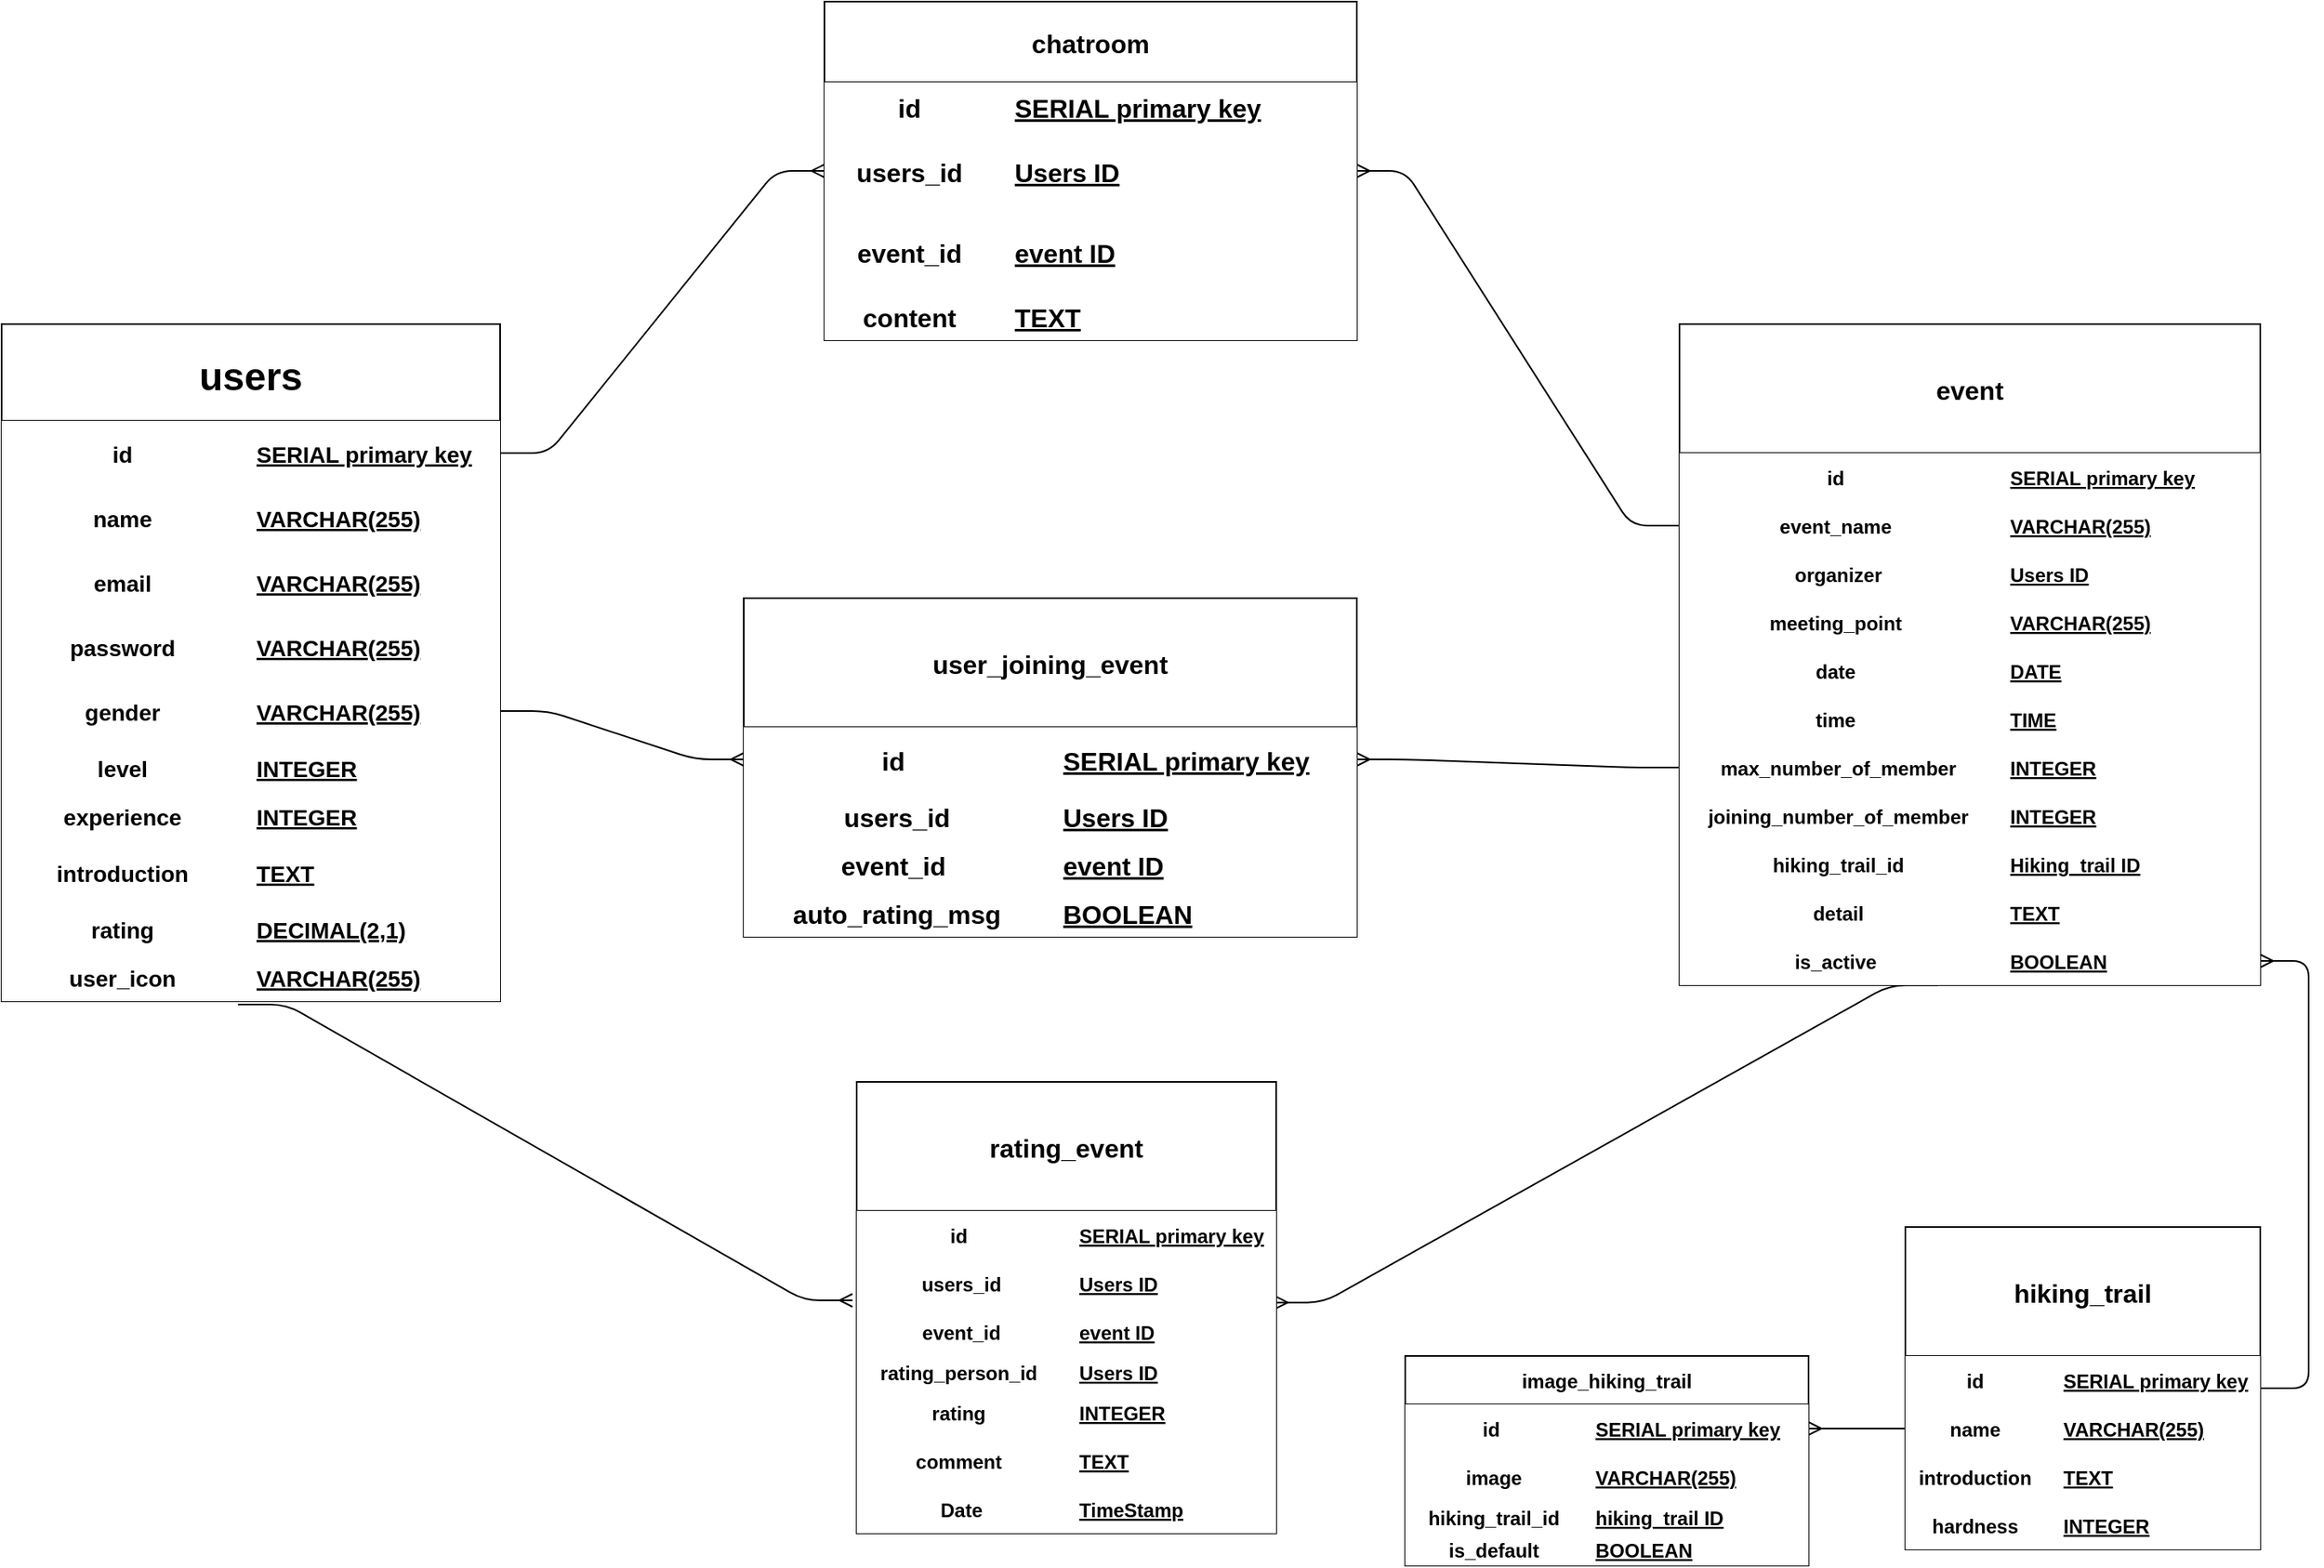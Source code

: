 <mxfile version="14.2.6" type="device"><diagram id="65VvHo6--kCIn4KXoi39" name="Page-1"><mxGraphModel dx="1625" dy="1591" grid="1" gridSize="10" guides="1" tooltips="1" connect="1" arrows="1" fold="1" page="1" pageScale="1" pageWidth="827" pageHeight="1169" math="0" shadow="0"><root><mxCell id="0"/><mxCell id="1" parent="0"/><mxCell id="d0yQMke6JM1EVP33kVht-113" value="" style="edgeStyle=entityRelationEdgeStyle;fontSize=12;html=1;endArrow=ERmany;entryX=0;entryY=0.5;entryDx=0;entryDy=0;" parent="1" source="-zenPWLFXA5SUry6Ur8m-55" target="-zenPWLFXA5SUry6Ur8m-111" edge="1"><mxGeometry width="100" height="100" relative="1" as="geometry"><mxPoint x="-160" y="-700" as="sourcePoint"/><mxPoint x="-130" y="-550" as="targetPoint"/></mxGeometry></mxCell><mxCell id="d0yQMke6JM1EVP33kVht-120" value="" style="edgeStyle=entityRelationEdgeStyle;fontSize=12;html=1;endArrow=ERmany;exitX=0;exitY=0.5;exitDx=0;exitDy=0;entryX=1;entryY=0.5;entryDx=0;entryDy=0;" parent="1" source="-zenPWLFXA5SUry6Ur8m-220" target="-zenPWLFXA5SUry6Ur8m-79" edge="1"><mxGeometry width="100" height="100" relative="1" as="geometry"><mxPoint x="310" y="-1010" as="sourcePoint"/><mxPoint x="370" y="-1010" as="targetPoint"/></mxGeometry></mxCell><mxCell id="d0yQMke6JM1EVP33kVht-121" value="" style="edgeStyle=entityRelationEdgeStyle;fontSize=12;html=1;endArrow=ERmany;entryX=0;entryY=0.5;entryDx=0;entryDy=0;" parent="1" source="-zenPWLFXA5SUry6Ur8m-19" target="-zenPWLFXA5SUry6Ur8m-79" edge="1"><mxGeometry width="100" height="100" relative="1" as="geometry"><mxPoint x="-180" y="-910" as="sourcePoint"/><mxPoint x="-230" y="-936" as="targetPoint"/></mxGeometry></mxCell><mxCell id="d0yQMke6JM1EVP33kVht-123" value="" style="edgeStyle=entityRelationEdgeStyle;fontSize=12;html=1;endArrow=ERmany;entryX=-0.01;entryY=0.85;entryDx=0;entryDy=0;entryPerimeter=0;exitX=0.474;exitY=1.067;exitDx=0;exitDy=0;exitPerimeter=0;" parent="1" source="-zenPWLFXA5SUry6Ur8m-40" target="-zenPWLFXA5SUry6Ur8m-158" edge="1"><mxGeometry width="100" height="100" relative="1" as="geometry"><mxPoint x="-388" y="-520" as="sourcePoint"/><mxPoint x="-380" y="-350" as="targetPoint"/></mxGeometry></mxCell><mxCell id="d0yQMke6JM1EVP33kVht-122" value="" style="edgeStyle=entityRelationEdgeStyle;fontSize=12;html=1;endArrow=ERmany;entryX=0.997;entryY=-0.106;entryDx=0;entryDy=0;entryPerimeter=0;exitX=0.445;exitY=1.003;exitDx=0;exitDy=0;exitPerimeter=0;" parent="1" source="-zenPWLFXA5SUry6Ur8m-241" target="-zenPWLFXA5SUry6Ur8m-161" edge="1"><mxGeometry width="100" height="100" relative="1" as="geometry"><mxPoint x="290" y="-450" as="sourcePoint"/><mxPoint x="440" y="-520" as="targetPoint"/></mxGeometry></mxCell><mxCell id="d0yQMke6JM1EVP33kVht-112" value="" style="edgeStyle=entityRelationEdgeStyle;fontSize=12;html=1;endArrow=ERmany;" parent="1" source="-zenPWLFXA5SUry6Ur8m-253" target="-zenPWLFXA5SUry6Ur8m-111" edge="1"><mxGeometry width="100" height="100" relative="1" as="geometry"><mxPoint x="304" y="-600" as="sourcePoint"/><mxPoint x="250" y="-685" as="targetPoint"/></mxGeometry></mxCell><mxCell id="-zenPWLFXA5SUry6Ur8m-18" value="users" style="shape=table;startSize=60;container=1;collapsible=1;childLayout=tableLayout;fixedRows=1;rowLines=0;fontStyle=1;align=center;resizeLast=1;gradientColor=none;fontSize=24;" parent="1" vertex="1"><mxGeometry x="-730" y="-890" width="309" height="420" as="geometry"/></mxCell><mxCell id="-zenPWLFXA5SUry6Ur8m-19" value="" style="shape=partialRectangle;collapsible=0;dropTarget=0;pointerEvents=0;top=0;left=0;bottom=0;right=0;points=[[0,0.5],[1,0.5]];portConstraint=eastwest;" parent="-zenPWLFXA5SUry6Ur8m-18" vertex="1"><mxGeometry y="60" width="309" height="40" as="geometry"/></mxCell><mxCell id="-zenPWLFXA5SUry6Ur8m-20" value="id" style="shape=partialRectangle;connectable=0;top=0;left=0;bottom=0;right=0;fontStyle=1;overflow=hidden;fontSize=14;" parent="-zenPWLFXA5SUry6Ur8m-19" vertex="1"><mxGeometry width="150.0" height="40" as="geometry"/></mxCell><mxCell id="-zenPWLFXA5SUry6Ur8m-21" value="SERIAL primary key" style="shape=partialRectangle;connectable=0;top=0;left=0;bottom=0;right=0;align=left;spacingLeft=6;fontStyle=5;overflow=hidden;fontSize=14;" parent="-zenPWLFXA5SUry6Ur8m-19" vertex="1"><mxGeometry x="150.0" width="159.0" height="40" as="geometry"/></mxCell><mxCell id="-zenPWLFXA5SUry6Ur8m-22" value="" style="shape=partialRectangle;collapsible=0;dropTarget=0;pointerEvents=0;top=0;left=0;bottom=1;right=0;points=[[0,0.5],[1,0.5]];portConstraint=eastwest;fontSize=14;" parent="-zenPWLFXA5SUry6Ur8m-18" vertex="1"><mxGeometry y="100" width="309" height="40" as="geometry"/></mxCell><mxCell id="-zenPWLFXA5SUry6Ur8m-23" value="name" style="shape=partialRectangle;connectable=0;top=0;left=0;bottom=0;right=0;fontStyle=1;overflow=hidden;fontSize=14;" parent="-zenPWLFXA5SUry6Ur8m-22" vertex="1"><mxGeometry width="150.0" height="40" as="geometry"/></mxCell><mxCell id="-zenPWLFXA5SUry6Ur8m-24" value="VARCHAR(255)" style="shape=partialRectangle;connectable=0;top=0;left=0;bottom=0;right=0;align=left;spacingLeft=6;fontStyle=5;overflow=hidden;fontSize=14;" parent="-zenPWLFXA5SUry6Ur8m-22" vertex="1"><mxGeometry x="150.0" width="159.0" height="40" as="geometry"/></mxCell><mxCell id="-zenPWLFXA5SUry6Ur8m-61" style="shape=partialRectangle;collapsible=0;dropTarget=0;pointerEvents=0;top=0;left=0;bottom=1;right=0;points=[[0,0.5],[1,0.5]];portConstraint=eastwest;fontSize=14;" parent="-zenPWLFXA5SUry6Ur8m-18" vertex="1"><mxGeometry y="140" width="309" height="40" as="geometry"/></mxCell><mxCell id="-zenPWLFXA5SUry6Ur8m-62" value="email" style="shape=partialRectangle;connectable=0;top=0;left=0;bottom=0;right=0;fontStyle=1;overflow=hidden;fontSize=14;" parent="-zenPWLFXA5SUry6Ur8m-61" vertex="1"><mxGeometry width="150.0" height="40" as="geometry"/></mxCell><mxCell id="-zenPWLFXA5SUry6Ur8m-63" value="VARCHAR(255)" style="shape=partialRectangle;connectable=0;top=0;left=0;bottom=0;right=0;align=left;spacingLeft=6;fontStyle=5;overflow=hidden;fontSize=14;" parent="-zenPWLFXA5SUry6Ur8m-61" vertex="1"><mxGeometry x="150.0" width="159.0" height="40" as="geometry"/></mxCell><mxCell id="-zenPWLFXA5SUry6Ur8m-58" style="shape=partialRectangle;collapsible=0;dropTarget=0;pointerEvents=0;top=0;left=0;bottom=1;right=0;points=[[0,0.5],[1,0.5]];portConstraint=eastwest;fontSize=14;" parent="-zenPWLFXA5SUry6Ur8m-18" vertex="1"><mxGeometry y="180" width="309" height="40" as="geometry"/></mxCell><mxCell id="-zenPWLFXA5SUry6Ur8m-59" value="password" style="shape=partialRectangle;connectable=0;top=0;left=0;bottom=0;right=0;fontStyle=1;overflow=hidden;fontSize=14;" parent="-zenPWLFXA5SUry6Ur8m-58" vertex="1"><mxGeometry width="150.0" height="40" as="geometry"/></mxCell><mxCell id="-zenPWLFXA5SUry6Ur8m-60" value="VARCHAR(255)" style="shape=partialRectangle;connectable=0;top=0;left=0;bottom=0;right=0;align=left;spacingLeft=6;fontStyle=5;overflow=hidden;fontSize=14;" parent="-zenPWLFXA5SUry6Ur8m-58" vertex="1"><mxGeometry x="150.0" width="159.0" height="40" as="geometry"/></mxCell><mxCell id="-zenPWLFXA5SUry6Ur8m-55" style="shape=partialRectangle;collapsible=0;dropTarget=0;pointerEvents=0;top=0;left=0;bottom=1;right=0;points=[[0,0.5],[1,0.5]];portConstraint=eastwest;fontSize=14;" parent="-zenPWLFXA5SUry6Ur8m-18" vertex="1"><mxGeometry y="220" width="309" height="40" as="geometry"/></mxCell><mxCell id="-zenPWLFXA5SUry6Ur8m-56" value="gender" style="shape=partialRectangle;connectable=0;top=0;left=0;bottom=0;right=0;fontStyle=1;overflow=hidden;fontSize=14;" parent="-zenPWLFXA5SUry6Ur8m-55" vertex="1"><mxGeometry width="150.0" height="40" as="geometry"/></mxCell><mxCell id="-zenPWLFXA5SUry6Ur8m-57" value="VARCHAR(255)" style="shape=partialRectangle;connectable=0;top=0;left=0;bottom=0;right=0;align=left;spacingLeft=6;fontStyle=5;overflow=hidden;fontSize=14;" parent="-zenPWLFXA5SUry6Ur8m-55" vertex="1"><mxGeometry x="150.0" width="159.0" height="40" as="geometry"/></mxCell><mxCell id="-zenPWLFXA5SUry6Ur8m-52" style="shape=partialRectangle;collapsible=0;dropTarget=0;pointerEvents=0;top=0;left=0;bottom=1;right=0;points=[[0,0.5],[1,0.5]];portConstraint=eastwest;fontSize=14;" parent="-zenPWLFXA5SUry6Ur8m-18" vertex="1"><mxGeometry y="260" width="309" height="30" as="geometry"/></mxCell><mxCell id="-zenPWLFXA5SUry6Ur8m-53" value="level" style="shape=partialRectangle;connectable=0;top=0;left=0;bottom=0;right=0;fontStyle=1;overflow=hidden;fontSize=14;" parent="-zenPWLFXA5SUry6Ur8m-52" vertex="1"><mxGeometry width="150.0" height="30" as="geometry"/></mxCell><mxCell id="-zenPWLFXA5SUry6Ur8m-54" value="INTEGER" style="shape=partialRectangle;connectable=0;top=0;left=0;bottom=0;right=0;align=left;spacingLeft=6;fontStyle=5;overflow=hidden;fontSize=14;" parent="-zenPWLFXA5SUry6Ur8m-52" vertex="1"><mxGeometry x="150.0" width="159.0" height="30" as="geometry"/></mxCell><mxCell id="-zenPWLFXA5SUry6Ur8m-49" style="shape=partialRectangle;collapsible=0;dropTarget=0;pointerEvents=0;top=0;left=0;bottom=1;right=0;points=[[0,0.5],[1,0.5]];portConstraint=eastwest;fontSize=14;" parent="-zenPWLFXA5SUry6Ur8m-18" vertex="1"><mxGeometry y="290" width="309" height="30" as="geometry"/></mxCell><mxCell id="-zenPWLFXA5SUry6Ur8m-50" value="experience" style="shape=partialRectangle;connectable=0;top=0;left=0;bottom=0;right=0;fontStyle=1;overflow=hidden;fontSize=14;" parent="-zenPWLFXA5SUry6Ur8m-49" vertex="1"><mxGeometry width="150.0" height="30" as="geometry"/></mxCell><mxCell id="-zenPWLFXA5SUry6Ur8m-51" value="INTEGER" style="shape=partialRectangle;connectable=0;top=0;left=0;bottom=0;right=0;align=left;spacingLeft=6;fontStyle=5;overflow=hidden;fontSize=14;" parent="-zenPWLFXA5SUry6Ur8m-49" vertex="1"><mxGeometry x="150.0" width="159.0" height="30" as="geometry"/></mxCell><mxCell id="-zenPWLFXA5SUry6Ur8m-46" style="shape=partialRectangle;collapsible=0;dropTarget=0;pointerEvents=0;top=0;left=0;bottom=1;right=0;points=[[0,0.5],[1,0.5]];portConstraint=eastwest;fontSize=14;" parent="-zenPWLFXA5SUry6Ur8m-18" vertex="1"><mxGeometry y="320" width="309" height="40" as="geometry"/></mxCell><mxCell id="-zenPWLFXA5SUry6Ur8m-47" value="introduction" style="shape=partialRectangle;connectable=0;top=0;left=0;bottom=0;right=0;fontStyle=1;overflow=hidden;fontSize=14;" parent="-zenPWLFXA5SUry6Ur8m-46" vertex="1"><mxGeometry width="150.0" height="40" as="geometry"/></mxCell><mxCell id="-zenPWLFXA5SUry6Ur8m-48" value="TEXT" style="shape=partialRectangle;connectable=0;top=0;left=0;bottom=0;right=0;align=left;spacingLeft=6;fontStyle=5;overflow=hidden;fontSize=14;" parent="-zenPWLFXA5SUry6Ur8m-46" vertex="1"><mxGeometry x="150.0" width="159.0" height="40" as="geometry"/></mxCell><mxCell id="-zenPWLFXA5SUry6Ur8m-43" style="shape=partialRectangle;collapsible=0;dropTarget=0;pointerEvents=0;top=0;left=0;bottom=1;right=0;points=[[0,0.5],[1,0.5]];portConstraint=eastwest;fontSize=14;" parent="-zenPWLFXA5SUry6Ur8m-18" vertex="1"><mxGeometry y="360" width="309" height="30" as="geometry"/></mxCell><mxCell id="-zenPWLFXA5SUry6Ur8m-44" value="rating" style="shape=partialRectangle;connectable=0;top=0;left=0;bottom=0;right=0;fontStyle=1;overflow=hidden;fontSize=14;" parent="-zenPWLFXA5SUry6Ur8m-43" vertex="1"><mxGeometry width="150.0" height="30" as="geometry"/></mxCell><mxCell id="-zenPWLFXA5SUry6Ur8m-45" value="DECIMAL(2,1)" style="shape=partialRectangle;connectable=0;top=0;left=0;bottom=0;right=0;align=left;spacingLeft=6;fontStyle=5;overflow=hidden;fontSize=14;" parent="-zenPWLFXA5SUry6Ur8m-43" vertex="1"><mxGeometry x="150.0" width="159.0" height="30" as="geometry"/></mxCell><mxCell id="-zenPWLFXA5SUry6Ur8m-40" style="shape=partialRectangle;collapsible=0;dropTarget=0;pointerEvents=0;top=0;left=0;bottom=1;right=0;points=[[0,0.5],[1,0.5]];portConstraint=eastwest;fontSize=14;" parent="-zenPWLFXA5SUry6Ur8m-18" vertex="1"><mxGeometry y="390" width="309" height="30" as="geometry"/></mxCell><mxCell id="-zenPWLFXA5SUry6Ur8m-41" value="user_icon" style="shape=partialRectangle;connectable=0;top=0;left=0;bottom=0;right=0;fontStyle=1;overflow=hidden;fontSize=14;" parent="-zenPWLFXA5SUry6Ur8m-40" vertex="1"><mxGeometry width="150.0" height="30" as="geometry"/></mxCell><mxCell id="-zenPWLFXA5SUry6Ur8m-42" value="VARCHAR(255)" style="shape=partialRectangle;connectable=0;top=0;left=0;bottom=0;right=0;align=left;spacingLeft=6;fontStyle=5;overflow=hidden;fontSize=14;" parent="-zenPWLFXA5SUry6Ur8m-40" vertex="1"><mxGeometry x="150.0" width="159.0" height="30" as="geometry"/></mxCell><mxCell id="-zenPWLFXA5SUry6Ur8m-79" value="chatroom" style="shape=table;startSize=50;container=1;collapsible=1;childLayout=tableLayout;fixedRows=1;rowLines=0;fontStyle=1;align=center;resizeLast=1;strokeColor=#000000;gradientColor=none;fontSize=16;" parent="1" vertex="1"><mxGeometry x="-220" y="-1090" width="330" height="210" as="geometry"/></mxCell><mxCell id="-zenPWLFXA5SUry6Ur8m-80" value="" style="shape=partialRectangle;collapsible=0;dropTarget=0;pointerEvents=0;top=0;left=0;bottom=0;right=0;points=[[0,0.5],[1,0.5]];portConstraint=eastwest;fontSize=16;" parent="-zenPWLFXA5SUry6Ur8m-79" vertex="1"><mxGeometry y="50" width="330" height="30" as="geometry"/></mxCell><mxCell id="-zenPWLFXA5SUry6Ur8m-81" value="id " style="shape=partialRectangle;connectable=0;top=0;left=0;bottom=0;right=0;fontStyle=1;overflow=hidden;fontSize=16;" parent="-zenPWLFXA5SUry6Ur8m-80" vertex="1"><mxGeometry width="110" height="30" as="geometry"/></mxCell><mxCell id="-zenPWLFXA5SUry6Ur8m-82" value="SERIAL primary key" style="shape=partialRectangle;connectable=0;top=0;left=0;bottom=0;right=0;align=left;spacingLeft=6;fontStyle=5;overflow=hidden;fontSize=16;" parent="-zenPWLFXA5SUry6Ur8m-80" vertex="1"><mxGeometry x="110" width="220" height="30" as="geometry"/></mxCell><mxCell id="-zenPWLFXA5SUry6Ur8m-98" style="shape=partialRectangle;collapsible=0;dropTarget=0;pointerEvents=0;top=0;left=0;bottom=0;right=0;points=[[0,0.5],[1,0.5]];portConstraint=eastwest;fontSize=16;" parent="-zenPWLFXA5SUry6Ur8m-79" vertex="1"><mxGeometry y="80" width="330" height="50" as="geometry"/></mxCell><mxCell id="-zenPWLFXA5SUry6Ur8m-99" value="users_id " style="shape=partialRectangle;connectable=0;top=0;left=0;bottom=0;right=0;fontStyle=1;overflow=hidden;fontSize=16;" parent="-zenPWLFXA5SUry6Ur8m-98" vertex="1"><mxGeometry width="110" height="50" as="geometry"/></mxCell><mxCell id="-zenPWLFXA5SUry6Ur8m-100" value="Users ID" style="shape=partialRectangle;connectable=0;top=0;left=0;bottom=0;right=0;align=left;spacingLeft=6;fontStyle=5;overflow=hidden;fontSize=16;" parent="-zenPWLFXA5SUry6Ur8m-98" vertex="1"><mxGeometry x="110" width="220" height="50" as="geometry"/></mxCell><mxCell id="-zenPWLFXA5SUry6Ur8m-101" style="shape=partialRectangle;collapsible=0;dropTarget=0;pointerEvents=0;top=0;left=0;bottom=0;right=0;points=[[0,0.5],[1,0.5]];portConstraint=eastwest;fontSize=16;" parent="-zenPWLFXA5SUry6Ur8m-79" vertex="1"><mxGeometry y="130" width="330" height="50" as="geometry"/></mxCell><mxCell id="-zenPWLFXA5SUry6Ur8m-102" value="event_id " style="shape=partialRectangle;connectable=0;top=0;left=0;bottom=0;right=0;fontStyle=1;overflow=hidden;fontSize=16;" parent="-zenPWLFXA5SUry6Ur8m-101" vertex="1"><mxGeometry width="110" height="50" as="geometry"/></mxCell><mxCell id="-zenPWLFXA5SUry6Ur8m-103" value="event ID" style="shape=partialRectangle;connectable=0;top=0;left=0;bottom=0;right=0;align=left;spacingLeft=6;fontStyle=5;overflow=hidden;fontSize=16;" parent="-zenPWLFXA5SUry6Ur8m-101" vertex="1"><mxGeometry x="110" width="220" height="50" as="geometry"/></mxCell><mxCell id="-zenPWLFXA5SUry6Ur8m-104" style="shape=partialRectangle;collapsible=0;dropTarget=0;pointerEvents=0;top=0;left=0;bottom=0;right=0;points=[[0,0.5],[1,0.5]];portConstraint=eastwest;fontSize=16;" parent="-zenPWLFXA5SUry6Ur8m-79" vertex="1"><mxGeometry y="180" width="330" height="30" as="geometry"/></mxCell><mxCell id="-zenPWLFXA5SUry6Ur8m-105" value="content " style="shape=partialRectangle;connectable=0;top=0;left=0;bottom=0;right=0;fontStyle=1;overflow=hidden;fontSize=16;" parent="-zenPWLFXA5SUry6Ur8m-104" vertex="1"><mxGeometry width="110" height="30" as="geometry"/></mxCell><mxCell id="-zenPWLFXA5SUry6Ur8m-106" value="TEXT" style="shape=partialRectangle;connectable=0;top=0;left=0;bottom=0;right=0;align=left;spacingLeft=6;fontStyle=5;overflow=hidden;fontSize=16;" parent="-zenPWLFXA5SUry6Ur8m-104" vertex="1"><mxGeometry x="110" width="220" height="30" as="geometry"/></mxCell><mxCell id="-zenPWLFXA5SUry6Ur8m-110" value="user_joining_event" style="shape=table;startSize=80;container=1;collapsible=1;childLayout=tableLayout;fixedRows=1;rowLines=0;fontStyle=1;align=center;resizeLast=1;strokeColor=#000000;gradientColor=none;fontSize=16;" parent="1" vertex="1"><mxGeometry x="-270" y="-720" width="380" height="210" as="geometry"/></mxCell><mxCell id="-zenPWLFXA5SUry6Ur8m-111" value="" style="shape=partialRectangle;collapsible=0;dropTarget=0;pointerEvents=0;top=0;left=0;bottom=0;right=0;points=[[0,0.5],[1,0.5]];portConstraint=eastwest;fontSize=16;" parent="-zenPWLFXA5SUry6Ur8m-110" vertex="1"><mxGeometry y="80" width="380" height="40" as="geometry"/></mxCell><mxCell id="-zenPWLFXA5SUry6Ur8m-112" value="id " style="shape=partialRectangle;connectable=0;top=0;left=0;bottom=0;right=0;fontStyle=1;overflow=hidden;fontSize=16;" parent="-zenPWLFXA5SUry6Ur8m-111" vertex="1"><mxGeometry width="190" height="40" as="geometry"/></mxCell><mxCell id="-zenPWLFXA5SUry6Ur8m-113" value="SERIAL primary key" style="shape=partialRectangle;connectable=0;top=0;left=0;bottom=0;right=0;align=left;spacingLeft=6;fontStyle=5;overflow=hidden;fontSize=16;" parent="-zenPWLFXA5SUry6Ur8m-111" vertex="1"><mxGeometry x="190" width="190" height="40" as="geometry"/></mxCell><mxCell id="-zenPWLFXA5SUry6Ur8m-129" style="shape=partialRectangle;collapsible=0;dropTarget=0;pointerEvents=0;top=0;left=0;bottom=0;right=0;points=[[0,0.5],[1,0.5]];portConstraint=eastwest;fontSize=16;" parent="-zenPWLFXA5SUry6Ur8m-110" vertex="1"><mxGeometry y="120" width="380" height="30" as="geometry"/></mxCell><mxCell id="-zenPWLFXA5SUry6Ur8m-130" value="users_id" style="shape=partialRectangle;connectable=0;top=0;left=0;bottom=0;right=0;fontStyle=1;overflow=hidden;fontSize=16;" parent="-zenPWLFXA5SUry6Ur8m-129" vertex="1"><mxGeometry width="190" height="30" as="geometry"/></mxCell><mxCell id="-zenPWLFXA5SUry6Ur8m-131" value="Users ID" style="shape=partialRectangle;connectable=0;top=0;left=0;bottom=0;right=0;align=left;spacingLeft=6;fontStyle=5;overflow=hidden;fontSize=16;" parent="-zenPWLFXA5SUry6Ur8m-129" vertex="1"><mxGeometry x="190" width="190" height="30" as="geometry"/></mxCell><mxCell id="-zenPWLFXA5SUry6Ur8m-132" style="shape=partialRectangle;collapsible=0;dropTarget=0;pointerEvents=0;top=0;left=0;bottom=0;right=0;points=[[0,0.5],[1,0.5]];portConstraint=eastwest;fontSize=16;" parent="-zenPWLFXA5SUry6Ur8m-110" vertex="1"><mxGeometry y="150" width="380" height="30" as="geometry"/></mxCell><mxCell id="-zenPWLFXA5SUry6Ur8m-133" value="event_id " style="shape=partialRectangle;connectable=0;top=0;left=0;bottom=0;right=0;fontStyle=1;overflow=hidden;fontSize=16;" parent="-zenPWLFXA5SUry6Ur8m-132" vertex="1"><mxGeometry width="190" height="30" as="geometry"/></mxCell><mxCell id="-zenPWLFXA5SUry6Ur8m-134" value="event ID" style="shape=partialRectangle;connectable=0;top=0;left=0;bottom=0;right=0;align=left;spacingLeft=6;fontStyle=5;overflow=hidden;fontSize=16;" parent="-zenPWLFXA5SUry6Ur8m-132" vertex="1"><mxGeometry x="190" width="190" height="30" as="geometry"/></mxCell><mxCell id="W8MikCeuZX580ekkMF8j-58" style="shape=partialRectangle;collapsible=0;dropTarget=0;pointerEvents=0;top=0;left=0;bottom=0;right=0;points=[[0,0.5],[1,0.5]];portConstraint=eastwest;fontSize=16;" parent="-zenPWLFXA5SUry6Ur8m-110" vertex="1"><mxGeometry y="180" width="380" height="30" as="geometry"/></mxCell><mxCell id="W8MikCeuZX580ekkMF8j-59" value="auto_rating_msg" style="shape=partialRectangle;connectable=0;top=0;left=0;bottom=0;right=0;fontStyle=1;overflow=hidden;fontSize=16;" parent="W8MikCeuZX580ekkMF8j-58" vertex="1"><mxGeometry width="190" height="30" as="geometry"/></mxCell><mxCell id="W8MikCeuZX580ekkMF8j-60" value="BOOLEAN" style="shape=partialRectangle;connectable=0;top=0;left=0;bottom=0;right=0;align=left;spacingLeft=6;fontStyle=5;overflow=hidden;fontSize=16;" parent="W8MikCeuZX580ekkMF8j-58" vertex="1"><mxGeometry x="190" width="190" height="30" as="geometry"/></mxCell><mxCell id="-zenPWLFXA5SUry6Ur8m-139" value="rating_event" style="shape=table;startSize=80;container=1;collapsible=1;childLayout=tableLayout;fixedRows=1;rowLines=0;fontStyle=1;align=center;resizeLast=1;strokeColor=#000000;gradientColor=none;fontSize=16;" parent="1" vertex="1"><mxGeometry x="-200" y="-420" width="260" height="280.0" as="geometry"/></mxCell><mxCell id="-zenPWLFXA5SUry6Ur8m-143" value="" style="shape=partialRectangle;collapsible=0;dropTarget=0;pointerEvents=0;top=0;left=0;bottom=1;right=0;points=[[0,0.5],[1,0.5]];portConstraint=eastwest;" parent="-zenPWLFXA5SUry6Ur8m-139" vertex="1"><mxGeometry y="80" width="260" height="30" as="geometry"/></mxCell><mxCell id="-zenPWLFXA5SUry6Ur8m-144" value="id " style="shape=partialRectangle;connectable=0;top=0;left=0;bottom=0;right=0;fontStyle=1;overflow=hidden;" parent="-zenPWLFXA5SUry6Ur8m-143" vertex="1"><mxGeometry width="130" height="30" as="geometry"/></mxCell><mxCell id="-zenPWLFXA5SUry6Ur8m-145" value="SERIAL primary key" style="shape=partialRectangle;connectable=0;top=0;left=0;bottom=0;right=0;align=left;spacingLeft=6;fontStyle=5;overflow=hidden;" parent="-zenPWLFXA5SUry6Ur8m-143" vertex="1"><mxGeometry x="130" width="130" height="30" as="geometry"/></mxCell><mxCell id="-zenPWLFXA5SUry6Ur8m-158" style="shape=partialRectangle;collapsible=0;dropTarget=0;pointerEvents=0;top=0;left=0;bottom=1;right=0;points=[[0,0.5],[1,0.5]];portConstraint=eastwest;" parent="-zenPWLFXA5SUry6Ur8m-139" vertex="1"><mxGeometry y="110" width="260" height="30" as="geometry"/></mxCell><mxCell id="-zenPWLFXA5SUry6Ur8m-159" value="users_id" style="shape=partialRectangle;connectable=0;top=0;left=0;bottom=0;right=0;fontStyle=1;overflow=hidden;" parent="-zenPWLFXA5SUry6Ur8m-158" vertex="1"><mxGeometry width="130" height="30" as="geometry"/></mxCell><mxCell id="-zenPWLFXA5SUry6Ur8m-160" value="Users ID" style="shape=partialRectangle;connectable=0;top=0;left=0;bottom=0;right=0;align=left;spacingLeft=6;fontStyle=5;overflow=hidden;" parent="-zenPWLFXA5SUry6Ur8m-158" vertex="1"><mxGeometry x="130" width="130" height="30" as="geometry"/></mxCell><mxCell id="-zenPWLFXA5SUry6Ur8m-161" style="shape=partialRectangle;collapsible=0;dropTarget=0;pointerEvents=0;top=0;left=0;bottom=1;right=0;points=[[0,0.5],[1,0.5]];portConstraint=eastwest;" parent="-zenPWLFXA5SUry6Ur8m-139" vertex="1"><mxGeometry y="140" width="260" height="30" as="geometry"/></mxCell><mxCell id="-zenPWLFXA5SUry6Ur8m-162" value="event_id" style="shape=partialRectangle;connectable=0;top=0;left=0;bottom=0;right=0;fontStyle=1;overflow=hidden;" parent="-zenPWLFXA5SUry6Ur8m-161" vertex="1"><mxGeometry width="130" height="30" as="geometry"/></mxCell><mxCell id="-zenPWLFXA5SUry6Ur8m-163" value="event ID" style="shape=partialRectangle;connectable=0;top=0;left=0;bottom=0;right=0;align=left;spacingLeft=6;fontStyle=5;overflow=hidden;" parent="-zenPWLFXA5SUry6Ur8m-161" vertex="1"><mxGeometry x="130" width="130" height="30" as="geometry"/></mxCell><mxCell id="-zenPWLFXA5SUry6Ur8m-164" style="shape=partialRectangle;collapsible=0;dropTarget=0;pointerEvents=0;top=0;left=0;bottom=1;right=0;points=[[0,0.5],[1,0.5]];portConstraint=eastwest;" parent="-zenPWLFXA5SUry6Ur8m-139" vertex="1"><mxGeometry y="170" width="260" height="20" as="geometry"/></mxCell><mxCell id="-zenPWLFXA5SUry6Ur8m-165" value="rating_person_id " style="shape=partialRectangle;connectable=0;top=0;left=0;bottom=0;right=0;fontStyle=1;overflow=hidden;" parent="-zenPWLFXA5SUry6Ur8m-164" vertex="1"><mxGeometry width="130" height="20" as="geometry"/></mxCell><mxCell id="-zenPWLFXA5SUry6Ur8m-166" value="Users ID" style="shape=partialRectangle;connectable=0;top=0;left=0;bottom=0;right=0;align=left;spacingLeft=6;fontStyle=5;overflow=hidden;" parent="-zenPWLFXA5SUry6Ur8m-164" vertex="1"><mxGeometry x="130" width="130" height="20" as="geometry"/></mxCell><mxCell id="-zenPWLFXA5SUry6Ur8m-176" style="shape=partialRectangle;collapsible=0;dropTarget=0;pointerEvents=0;top=0;left=0;bottom=1;right=0;points=[[0,0.5],[1,0.5]];portConstraint=eastwest;" parent="-zenPWLFXA5SUry6Ur8m-139" vertex="1"><mxGeometry y="190" width="260" height="30" as="geometry"/></mxCell><mxCell id="-zenPWLFXA5SUry6Ur8m-177" value="rating " style="shape=partialRectangle;connectable=0;top=0;left=0;bottom=0;right=0;fontStyle=1;overflow=hidden;" parent="-zenPWLFXA5SUry6Ur8m-176" vertex="1"><mxGeometry width="130" height="30" as="geometry"/></mxCell><mxCell id="-zenPWLFXA5SUry6Ur8m-178" value="INTEGER" style="shape=partialRectangle;connectable=0;top=0;left=0;bottom=0;right=0;align=left;spacingLeft=6;fontStyle=5;overflow=hidden;" parent="-zenPWLFXA5SUry6Ur8m-176" vertex="1"><mxGeometry x="130" width="130" height="30" as="geometry"/></mxCell><mxCell id="-zenPWLFXA5SUry6Ur8m-173" style="shape=partialRectangle;collapsible=0;dropTarget=0;pointerEvents=0;top=0;left=0;bottom=1;right=0;points=[[0,0.5],[1,0.5]];portConstraint=eastwest;" parent="-zenPWLFXA5SUry6Ur8m-139" vertex="1"><mxGeometry y="220" width="260" height="30" as="geometry"/></mxCell><mxCell id="-zenPWLFXA5SUry6Ur8m-174" value="comment " style="shape=partialRectangle;connectable=0;top=0;left=0;bottom=0;right=0;fontStyle=1;overflow=hidden;" parent="-zenPWLFXA5SUry6Ur8m-173" vertex="1"><mxGeometry width="130" height="30" as="geometry"/></mxCell><mxCell id="-zenPWLFXA5SUry6Ur8m-175" value="TEXT" style="shape=partialRectangle;connectable=0;top=0;left=0;bottom=0;right=0;align=left;spacingLeft=6;fontStyle=5;overflow=hidden;" parent="-zenPWLFXA5SUry6Ur8m-173" vertex="1"><mxGeometry x="130" width="130" height="30" as="geometry"/></mxCell><mxCell id="61T6ts-IJY7HtGbAiDLm-1" style="shape=partialRectangle;collapsible=0;dropTarget=0;pointerEvents=0;top=0;left=0;bottom=1;right=0;points=[[0,0.5],[1,0.5]];portConstraint=eastwest;" vertex="1" parent="-zenPWLFXA5SUry6Ur8m-139"><mxGeometry y="250" width="260" height="30" as="geometry"/></mxCell><mxCell id="61T6ts-IJY7HtGbAiDLm-2" value="Date" style="shape=partialRectangle;connectable=0;top=0;left=0;bottom=0;right=0;fontStyle=1;overflow=hidden;" vertex="1" parent="61T6ts-IJY7HtGbAiDLm-1"><mxGeometry width="130" height="30" as="geometry"/></mxCell><mxCell id="61T6ts-IJY7HtGbAiDLm-3" value="TimeStamp" style="shape=partialRectangle;connectable=0;top=0;left=0;bottom=0;right=0;align=left;spacingLeft=6;fontStyle=5;overflow=hidden;" vertex="1" parent="61T6ts-IJY7HtGbAiDLm-1"><mxGeometry x="130" width="130" height="30" as="geometry"/></mxCell><mxCell id="-zenPWLFXA5SUry6Ur8m-179" value="hiking_trail" style="shape=table;startSize=80;container=1;collapsible=1;childLayout=tableLayout;fixedRows=1;rowLines=0;fontStyle=1;align=center;resizeLast=1;strokeColor=#000000;gradientColor=none;fontSize=16;" parent="1" vertex="1"><mxGeometry x="450" y="-330" width="220" height="200" as="geometry"/></mxCell><mxCell id="-zenPWLFXA5SUry6Ur8m-180" value="" style="shape=partialRectangle;collapsible=0;dropTarget=0;pointerEvents=0;top=0;left=0;bottom=0;right=0;points=[[0,0.5],[1,0.5]];portConstraint=eastwest;" parent="-zenPWLFXA5SUry6Ur8m-179" vertex="1"><mxGeometry y="80" width="220" height="30" as="geometry"/></mxCell><mxCell id="-zenPWLFXA5SUry6Ur8m-181" value="id " style="shape=partialRectangle;connectable=0;top=0;left=0;bottom=0;right=0;fontStyle=1;overflow=hidden;" parent="-zenPWLFXA5SUry6Ur8m-180" vertex="1"><mxGeometry width="90" height="30" as="geometry"/></mxCell><mxCell id="-zenPWLFXA5SUry6Ur8m-182" value="SERIAL primary key" style="shape=partialRectangle;connectable=0;top=0;left=0;bottom=0;right=0;align=left;spacingLeft=6;fontStyle=5;overflow=hidden;" parent="-zenPWLFXA5SUry6Ur8m-180" vertex="1"><mxGeometry x="90" width="130" height="30" as="geometry"/></mxCell><mxCell id="-zenPWLFXA5SUry6Ur8m-192" style="shape=partialRectangle;collapsible=0;dropTarget=0;pointerEvents=0;top=0;left=0;bottom=0;right=0;points=[[0,0.5],[1,0.5]];portConstraint=eastwest;" parent="-zenPWLFXA5SUry6Ur8m-179" vertex="1"><mxGeometry y="110" width="220" height="30" as="geometry"/></mxCell><mxCell id="-zenPWLFXA5SUry6Ur8m-193" value="name " style="shape=partialRectangle;connectable=0;top=0;left=0;bottom=0;right=0;fontStyle=1;overflow=hidden;" parent="-zenPWLFXA5SUry6Ur8m-192" vertex="1"><mxGeometry width="90" height="30" as="geometry"/></mxCell><mxCell id="-zenPWLFXA5SUry6Ur8m-194" value="VARCHAR(255)" style="shape=partialRectangle;connectable=0;top=0;left=0;bottom=0;right=0;align=left;spacingLeft=6;fontStyle=5;overflow=hidden;" parent="-zenPWLFXA5SUry6Ur8m-192" vertex="1"><mxGeometry x="90" width="130" height="30" as="geometry"/></mxCell><mxCell id="-zenPWLFXA5SUry6Ur8m-198" style="shape=partialRectangle;collapsible=0;dropTarget=0;pointerEvents=0;top=0;left=0;bottom=0;right=0;points=[[0,0.5],[1,0.5]];portConstraint=eastwest;" parent="-zenPWLFXA5SUry6Ur8m-179" vertex="1"><mxGeometry y="140" width="220" height="30" as="geometry"/></mxCell><mxCell id="-zenPWLFXA5SUry6Ur8m-199" value="introduction " style="shape=partialRectangle;connectable=0;top=0;left=0;bottom=0;right=0;fontStyle=1;overflow=hidden;" parent="-zenPWLFXA5SUry6Ur8m-198" vertex="1"><mxGeometry width="90" height="30" as="geometry"/></mxCell><mxCell id="-zenPWLFXA5SUry6Ur8m-200" value="TEXT" style="shape=partialRectangle;connectable=0;top=0;left=0;bottom=0;right=0;align=left;spacingLeft=6;fontStyle=5;overflow=hidden;" parent="-zenPWLFXA5SUry6Ur8m-198" vertex="1"><mxGeometry x="90" width="130" height="30" as="geometry"/></mxCell><mxCell id="-zenPWLFXA5SUry6Ur8m-204" style="shape=partialRectangle;collapsible=0;dropTarget=0;pointerEvents=0;top=0;left=0;bottom=0;right=0;points=[[0,0.5],[1,0.5]];portConstraint=eastwest;" parent="-zenPWLFXA5SUry6Ur8m-179" vertex="1"><mxGeometry y="170" width="220" height="30" as="geometry"/></mxCell><mxCell id="-zenPWLFXA5SUry6Ur8m-205" value="hardness " style="shape=partialRectangle;connectable=0;top=0;left=0;bottom=0;right=0;fontStyle=1;overflow=hidden;" parent="-zenPWLFXA5SUry6Ur8m-204" vertex="1"><mxGeometry width="90" height="30" as="geometry"/></mxCell><mxCell id="-zenPWLFXA5SUry6Ur8m-206" value="INTEGER" style="shape=partialRectangle;connectable=0;top=0;left=0;bottom=0;right=0;align=left;spacingLeft=6;fontStyle=5;overflow=hidden;" parent="-zenPWLFXA5SUry6Ur8m-204" vertex="1"><mxGeometry x="90" width="130" height="30" as="geometry"/></mxCell><mxCell id="-zenPWLFXA5SUry6Ur8m-207" value="event" style="shape=table;startSize=80;container=1;collapsible=1;childLayout=tableLayout;fixedRows=1;rowLines=0;fontStyle=1;align=center;resizeLast=1;strokeColor=#000000;gradientColor=none;fontSize=16;" parent="1" vertex="1"><mxGeometry x="310" y="-890" width="360" height="410" as="geometry"/></mxCell><mxCell id="-zenPWLFXA5SUry6Ur8m-208" value="" style="shape=partialRectangle;collapsible=0;dropTarget=0;pointerEvents=0;top=0;left=0;bottom=0;right=0;points=[[0,0.5],[1,0.5]];portConstraint=eastwest;" parent="-zenPWLFXA5SUry6Ur8m-207" vertex="1"><mxGeometry y="80" width="360" height="30" as="geometry"/></mxCell><mxCell id="-zenPWLFXA5SUry6Ur8m-209" value="id " style="shape=partialRectangle;connectable=0;top=0;left=0;bottom=0;right=0;fontStyle=1;overflow=hidden;" parent="-zenPWLFXA5SUry6Ur8m-208" vertex="1"><mxGeometry width="197.0" height="30" as="geometry"/></mxCell><mxCell id="-zenPWLFXA5SUry6Ur8m-210" value="SERIAL primary key" style="shape=partialRectangle;connectable=0;top=0;left=0;bottom=0;right=0;align=left;spacingLeft=6;fontStyle=5;overflow=hidden;" parent="-zenPWLFXA5SUry6Ur8m-208" vertex="1"><mxGeometry x="197.0" width="163.0" height="30" as="geometry"/></mxCell><mxCell id="-zenPWLFXA5SUry6Ur8m-220" style="shape=partialRectangle;collapsible=0;dropTarget=0;pointerEvents=0;top=0;left=0;bottom=0;right=0;points=[[0,0.5],[1,0.5]];portConstraint=eastwest;" parent="-zenPWLFXA5SUry6Ur8m-207" vertex="1"><mxGeometry y="110" width="360" height="30" as="geometry"/></mxCell><mxCell id="-zenPWLFXA5SUry6Ur8m-221" value="event_name " style="shape=partialRectangle;connectable=0;top=0;left=0;bottom=0;right=0;fontStyle=1;overflow=hidden;" parent="-zenPWLFXA5SUry6Ur8m-220" vertex="1"><mxGeometry width="197.0" height="30" as="geometry"/></mxCell><mxCell id="-zenPWLFXA5SUry6Ur8m-222" value="VARCHAR(255)" style="shape=partialRectangle;connectable=0;top=0;left=0;bottom=0;right=0;align=left;spacingLeft=6;fontStyle=5;overflow=hidden;" parent="-zenPWLFXA5SUry6Ur8m-220" vertex="1"><mxGeometry x="197.0" width="163.0" height="30" as="geometry"/></mxCell><mxCell id="W8MikCeuZX580ekkMF8j-38" style="shape=partialRectangle;collapsible=0;dropTarget=0;pointerEvents=0;top=0;left=0;bottom=0;right=0;points=[[0,0.5],[1,0.5]];portConstraint=eastwest;" parent="-zenPWLFXA5SUry6Ur8m-207" vertex="1"><mxGeometry y="140" width="360" height="30" as="geometry"/></mxCell><mxCell id="W8MikCeuZX580ekkMF8j-39" value="organizer" style="shape=partialRectangle;connectable=0;top=0;left=0;bottom=0;right=0;fontStyle=1;overflow=hidden;" parent="W8MikCeuZX580ekkMF8j-38" vertex="1"><mxGeometry width="197.0" height="30" as="geometry"/></mxCell><mxCell id="W8MikCeuZX580ekkMF8j-40" value="Users ID" style="shape=partialRectangle;connectable=0;top=0;left=0;bottom=0;right=0;align=left;spacingLeft=6;fontStyle=5;overflow=hidden;" parent="W8MikCeuZX580ekkMF8j-38" vertex="1"><mxGeometry x="197.0" width="163.0" height="30" as="geometry"/></mxCell><mxCell id="-zenPWLFXA5SUry6Ur8m-223" style="shape=partialRectangle;collapsible=0;dropTarget=0;pointerEvents=0;top=0;left=0;bottom=0;right=0;points=[[0,0.5],[1,0.5]];portConstraint=eastwest;" parent="-zenPWLFXA5SUry6Ur8m-207" vertex="1"><mxGeometry y="170" width="360" height="30" as="geometry"/></mxCell><mxCell id="-zenPWLFXA5SUry6Ur8m-224" value="meeting_point " style="shape=partialRectangle;connectable=0;top=0;left=0;bottom=0;right=0;fontStyle=1;overflow=hidden;" parent="-zenPWLFXA5SUry6Ur8m-223" vertex="1"><mxGeometry width="197.0" height="30" as="geometry"/></mxCell><mxCell id="-zenPWLFXA5SUry6Ur8m-225" value="VARCHAR(255)" style="shape=partialRectangle;connectable=0;top=0;left=0;bottom=0;right=0;align=left;spacingLeft=6;fontStyle=5;overflow=hidden;" parent="-zenPWLFXA5SUry6Ur8m-223" vertex="1"><mxGeometry x="197.0" width="163.0" height="30" as="geometry"/></mxCell><mxCell id="-zenPWLFXA5SUry6Ur8m-226" style="shape=partialRectangle;collapsible=0;dropTarget=0;pointerEvents=0;top=0;left=0;bottom=0;right=0;points=[[0,0.5],[1,0.5]];portConstraint=eastwest;" parent="-zenPWLFXA5SUry6Ur8m-207" vertex="1"><mxGeometry y="200" width="360" height="30" as="geometry"/></mxCell><mxCell id="-zenPWLFXA5SUry6Ur8m-227" value="date " style="shape=partialRectangle;connectable=0;top=0;left=0;bottom=0;right=0;fontStyle=1;overflow=hidden;" parent="-zenPWLFXA5SUry6Ur8m-226" vertex="1"><mxGeometry width="197.0" height="30" as="geometry"/></mxCell><mxCell id="-zenPWLFXA5SUry6Ur8m-228" value="DATE" style="shape=partialRectangle;connectable=0;top=0;left=0;bottom=0;right=0;align=left;spacingLeft=6;fontStyle=5;overflow=hidden;" parent="-zenPWLFXA5SUry6Ur8m-226" vertex="1"><mxGeometry x="197.0" width="163.0" height="30" as="geometry"/></mxCell><mxCell id="-zenPWLFXA5SUry6Ur8m-256" style="shape=partialRectangle;collapsible=0;dropTarget=0;pointerEvents=0;top=0;left=0;bottom=0;right=0;points=[[0,0.5],[1,0.5]];portConstraint=eastwest;" parent="-zenPWLFXA5SUry6Ur8m-207" vertex="1"><mxGeometry y="230" width="360" height="30" as="geometry"/></mxCell><mxCell id="-zenPWLFXA5SUry6Ur8m-257" value="time " style="shape=partialRectangle;connectable=0;top=0;left=0;bottom=0;right=0;fontStyle=1;overflow=hidden;" parent="-zenPWLFXA5SUry6Ur8m-256" vertex="1"><mxGeometry width="197.0" height="30" as="geometry"/></mxCell><mxCell id="-zenPWLFXA5SUry6Ur8m-258" value="TIME" style="shape=partialRectangle;connectable=0;top=0;left=0;bottom=0;right=0;align=left;spacingLeft=6;fontStyle=5;overflow=hidden;" parent="-zenPWLFXA5SUry6Ur8m-256" vertex="1"><mxGeometry x="197.0" width="163.0" height="30" as="geometry"/></mxCell><mxCell id="-zenPWLFXA5SUry6Ur8m-253" style="shape=partialRectangle;collapsible=0;dropTarget=0;pointerEvents=0;top=0;left=0;bottom=0;right=0;points=[[0,0.5],[1,0.5]];portConstraint=eastwest;" parent="-zenPWLFXA5SUry6Ur8m-207" vertex="1"><mxGeometry y="260" width="360" height="30" as="geometry"/></mxCell><mxCell id="-zenPWLFXA5SUry6Ur8m-254" value="max_number_of_member" style="shape=partialRectangle;connectable=0;top=0;left=0;bottom=0;right=0;fontStyle=1;overflow=hidden;" parent="-zenPWLFXA5SUry6Ur8m-253" vertex="1"><mxGeometry width="197.0" height="30" as="geometry"/></mxCell><mxCell id="-zenPWLFXA5SUry6Ur8m-255" value="INTEGER" style="shape=partialRectangle;connectable=0;top=0;left=0;bottom=0;right=0;align=left;spacingLeft=6;fontStyle=5;overflow=hidden;" parent="-zenPWLFXA5SUry6Ur8m-253" vertex="1"><mxGeometry x="197.0" width="163.0" height="30" as="geometry"/></mxCell><mxCell id="-zenPWLFXA5SUry6Ur8m-250" style="shape=partialRectangle;collapsible=0;dropTarget=0;pointerEvents=0;top=0;left=0;bottom=0;right=0;points=[[0,0.5],[1,0.5]];portConstraint=eastwest;" parent="-zenPWLFXA5SUry6Ur8m-207" vertex="1"><mxGeometry y="290" width="360" height="30" as="geometry"/></mxCell><mxCell id="-zenPWLFXA5SUry6Ur8m-251" value="joining_number_of_member" style="shape=partialRectangle;connectable=0;top=0;left=0;bottom=0;right=0;fontStyle=1;overflow=hidden;" parent="-zenPWLFXA5SUry6Ur8m-250" vertex="1"><mxGeometry width="197.0" height="30" as="geometry"/></mxCell><mxCell id="-zenPWLFXA5SUry6Ur8m-252" value="INTEGER" style="shape=partialRectangle;connectable=0;top=0;left=0;bottom=0;right=0;align=left;spacingLeft=6;fontStyle=5;overflow=hidden;" parent="-zenPWLFXA5SUry6Ur8m-250" vertex="1"><mxGeometry x="197.0" width="163.0" height="30" as="geometry"/></mxCell><mxCell id="-zenPWLFXA5SUry6Ur8m-247" style="shape=partialRectangle;collapsible=0;dropTarget=0;pointerEvents=0;top=0;left=0;bottom=0;right=0;points=[[0,0.5],[1,0.5]];portConstraint=eastwest;" parent="-zenPWLFXA5SUry6Ur8m-207" vertex="1"><mxGeometry y="320" width="360" height="30" as="geometry"/></mxCell><mxCell id="-zenPWLFXA5SUry6Ur8m-248" value="hiking_trail_id" style="shape=partialRectangle;connectable=0;top=0;left=0;bottom=0;right=0;fontStyle=1;overflow=hidden;" parent="-zenPWLFXA5SUry6Ur8m-247" vertex="1"><mxGeometry width="197.0" height="30" as="geometry"/></mxCell><mxCell id="-zenPWLFXA5SUry6Ur8m-249" value="Hiking_trail ID" style="shape=partialRectangle;connectable=0;top=0;left=0;bottom=0;right=0;align=left;spacingLeft=6;fontStyle=5;overflow=hidden;" parent="-zenPWLFXA5SUry6Ur8m-247" vertex="1"><mxGeometry x="197.0" width="163.0" height="30" as="geometry"/></mxCell><mxCell id="-zenPWLFXA5SUry6Ur8m-244" style="shape=partialRectangle;collapsible=0;dropTarget=0;pointerEvents=0;top=0;left=0;bottom=0;right=0;points=[[0,0.5],[1,0.5]];portConstraint=eastwest;" parent="-zenPWLFXA5SUry6Ur8m-207" vertex="1"><mxGeometry y="350" width="360" height="30" as="geometry"/></mxCell><mxCell id="-zenPWLFXA5SUry6Ur8m-245" value="detail" style="shape=partialRectangle;connectable=0;top=0;left=0;bottom=0;right=0;fontStyle=1;overflow=hidden;" parent="-zenPWLFXA5SUry6Ur8m-244" vertex="1"><mxGeometry width="197.0" height="30" as="geometry"/></mxCell><mxCell id="-zenPWLFXA5SUry6Ur8m-246" value="TEXT" style="shape=partialRectangle;connectable=0;top=0;left=0;bottom=0;right=0;align=left;spacingLeft=6;fontStyle=5;overflow=hidden;" parent="-zenPWLFXA5SUry6Ur8m-244" vertex="1"><mxGeometry x="197.0" width="163.0" height="30" as="geometry"/></mxCell><mxCell id="-zenPWLFXA5SUry6Ur8m-241" style="shape=partialRectangle;collapsible=0;dropTarget=0;pointerEvents=0;top=0;left=0;bottom=0;right=0;points=[[0,0.5],[1,0.5]];portConstraint=eastwest;" parent="-zenPWLFXA5SUry6Ur8m-207" vertex="1"><mxGeometry y="380" width="360" height="30" as="geometry"/></mxCell><mxCell id="-zenPWLFXA5SUry6Ur8m-242" value="is_active " style="shape=partialRectangle;connectable=0;top=0;left=0;bottom=0;right=0;fontStyle=1;overflow=hidden;" parent="-zenPWLFXA5SUry6Ur8m-241" vertex="1"><mxGeometry width="197.0" height="30" as="geometry"/></mxCell><mxCell id="-zenPWLFXA5SUry6Ur8m-243" value="BOOLEAN" style="shape=partialRectangle;connectable=0;top=0;left=0;bottom=0;right=0;align=left;spacingLeft=6;fontStyle=5;overflow=hidden;" parent="-zenPWLFXA5SUry6Ur8m-241" vertex="1"><mxGeometry x="197.0" width="163.0" height="30" as="geometry"/></mxCell><mxCell id="W8MikCeuZX580ekkMF8j-11" value="image_hiking_trail" style="shape=table;startSize=30;container=1;collapsible=1;childLayout=tableLayout;fixedRows=1;rowLines=0;fontStyle=1;align=center;resizeLast=1;" parent="1" vertex="1"><mxGeometry x="140" y="-250" width="250" height="130" as="geometry"/></mxCell><mxCell id="W8MikCeuZX580ekkMF8j-12" value="" style="shape=partialRectangle;collapsible=0;dropTarget=0;pointerEvents=0;top=0;left=0;bottom=0;right=0;points=[[0,0.5],[1,0.5]];portConstraint=eastwest;" parent="W8MikCeuZX580ekkMF8j-11" vertex="1"><mxGeometry y="30" width="250" height="30" as="geometry"/></mxCell><mxCell id="W8MikCeuZX580ekkMF8j-13" value="id " style="shape=partialRectangle;connectable=0;top=0;left=0;bottom=0;right=0;fontStyle=1;overflow=hidden;" parent="W8MikCeuZX580ekkMF8j-12" vertex="1"><mxGeometry width="110" height="30" as="geometry"/></mxCell><mxCell id="W8MikCeuZX580ekkMF8j-14" value="SERIAL primary key" style="shape=partialRectangle;connectable=0;top=0;left=0;bottom=0;right=0;align=left;spacingLeft=6;fontStyle=5;overflow=hidden;" parent="W8MikCeuZX580ekkMF8j-12" vertex="1"><mxGeometry x="110" width="140" height="30" as="geometry"/></mxCell><mxCell id="W8MikCeuZX580ekkMF8j-24" style="shape=partialRectangle;collapsible=0;dropTarget=0;pointerEvents=0;top=0;left=0;bottom=0;right=0;points=[[0,0.5],[1,0.5]];portConstraint=eastwest;" parent="W8MikCeuZX580ekkMF8j-11" vertex="1"><mxGeometry y="60" width="250" height="30" as="geometry"/></mxCell><mxCell id="W8MikCeuZX580ekkMF8j-25" value="image" style="shape=partialRectangle;connectable=0;top=0;left=0;bottom=0;right=0;fontStyle=1;overflow=hidden;" parent="W8MikCeuZX580ekkMF8j-24" vertex="1"><mxGeometry width="110" height="30" as="geometry"/></mxCell><mxCell id="W8MikCeuZX580ekkMF8j-26" value="VARCHAR(255)" style="shape=partialRectangle;connectable=0;top=0;left=0;bottom=0;right=0;align=left;spacingLeft=6;fontStyle=5;overflow=hidden;" parent="W8MikCeuZX580ekkMF8j-24" vertex="1"><mxGeometry x="110" width="140" height="30" as="geometry"/></mxCell><mxCell id="W8MikCeuZX580ekkMF8j-41" style="shape=partialRectangle;collapsible=0;dropTarget=0;pointerEvents=0;top=0;left=0;bottom=0;right=0;points=[[0,0.5],[1,0.5]];portConstraint=eastwest;" parent="W8MikCeuZX580ekkMF8j-11" vertex="1"><mxGeometry y="90" width="250" height="20" as="geometry"/></mxCell><mxCell id="W8MikCeuZX580ekkMF8j-42" value="hiking_trail_id" style="shape=partialRectangle;connectable=0;top=0;left=0;bottom=0;right=0;fontStyle=1;overflow=hidden;" parent="W8MikCeuZX580ekkMF8j-41" vertex="1"><mxGeometry width="110" height="20" as="geometry"/></mxCell><mxCell id="W8MikCeuZX580ekkMF8j-43" value="hiking_trail ID" style="shape=partialRectangle;connectable=0;top=0;left=0;bottom=0;right=0;align=left;spacingLeft=6;fontStyle=5;overflow=hidden;" parent="W8MikCeuZX580ekkMF8j-41" vertex="1"><mxGeometry x="110" width="140" height="20" as="geometry"/></mxCell><mxCell id="W8MikCeuZX580ekkMF8j-55" style="shape=partialRectangle;collapsible=0;dropTarget=0;pointerEvents=0;top=0;left=0;bottom=0;right=0;points=[[0,0.5],[1,0.5]];portConstraint=eastwest;" parent="W8MikCeuZX580ekkMF8j-11" vertex="1"><mxGeometry y="110" width="250" height="20" as="geometry"/></mxCell><mxCell id="W8MikCeuZX580ekkMF8j-56" value="is_default" style="shape=partialRectangle;connectable=0;top=0;left=0;bottom=0;right=0;fontStyle=1;overflow=hidden;" parent="W8MikCeuZX580ekkMF8j-55" vertex="1"><mxGeometry width="110" height="20" as="geometry"/></mxCell><mxCell id="W8MikCeuZX580ekkMF8j-57" value="BOOLEAN" style="shape=partialRectangle;connectable=0;top=0;left=0;bottom=0;right=0;align=left;spacingLeft=6;fontStyle=5;overflow=hidden;" parent="W8MikCeuZX580ekkMF8j-55" vertex="1"><mxGeometry x="110" width="140" height="20" as="geometry"/></mxCell><mxCell id="W8MikCeuZX580ekkMF8j-34" value="" style="edgeStyle=entityRelationEdgeStyle;fontSize=12;html=1;endArrow=ERmany;exitX=0;exitY=0.5;exitDx=0;exitDy=0;" parent="1" source="-zenPWLFXA5SUry6Ur8m-192" target="W8MikCeuZX580ekkMF8j-12" edge="1"><mxGeometry width="100" height="100" relative="1" as="geometry"><mxPoint x="380" y="-350" as="sourcePoint"/><mxPoint x="270" y="110" as="targetPoint"/></mxGeometry></mxCell><mxCell id="W8MikCeuZX580ekkMF8j-45" value="" style="edgeStyle=entityRelationEdgeStyle;fontSize=12;html=1;endArrow=ERmany;exitX=1;exitY=0.5;exitDx=0;exitDy=0;" parent="1" source="-zenPWLFXA5SUry6Ur8m-179" target="-zenPWLFXA5SUry6Ur8m-241" edge="1"><mxGeometry width="100" height="100" relative="1" as="geometry"><mxPoint x="730" y="-410" as="sourcePoint"/><mxPoint x="690" y="-460" as="targetPoint"/></mxGeometry></mxCell></root></mxGraphModel></diagram></mxfile>